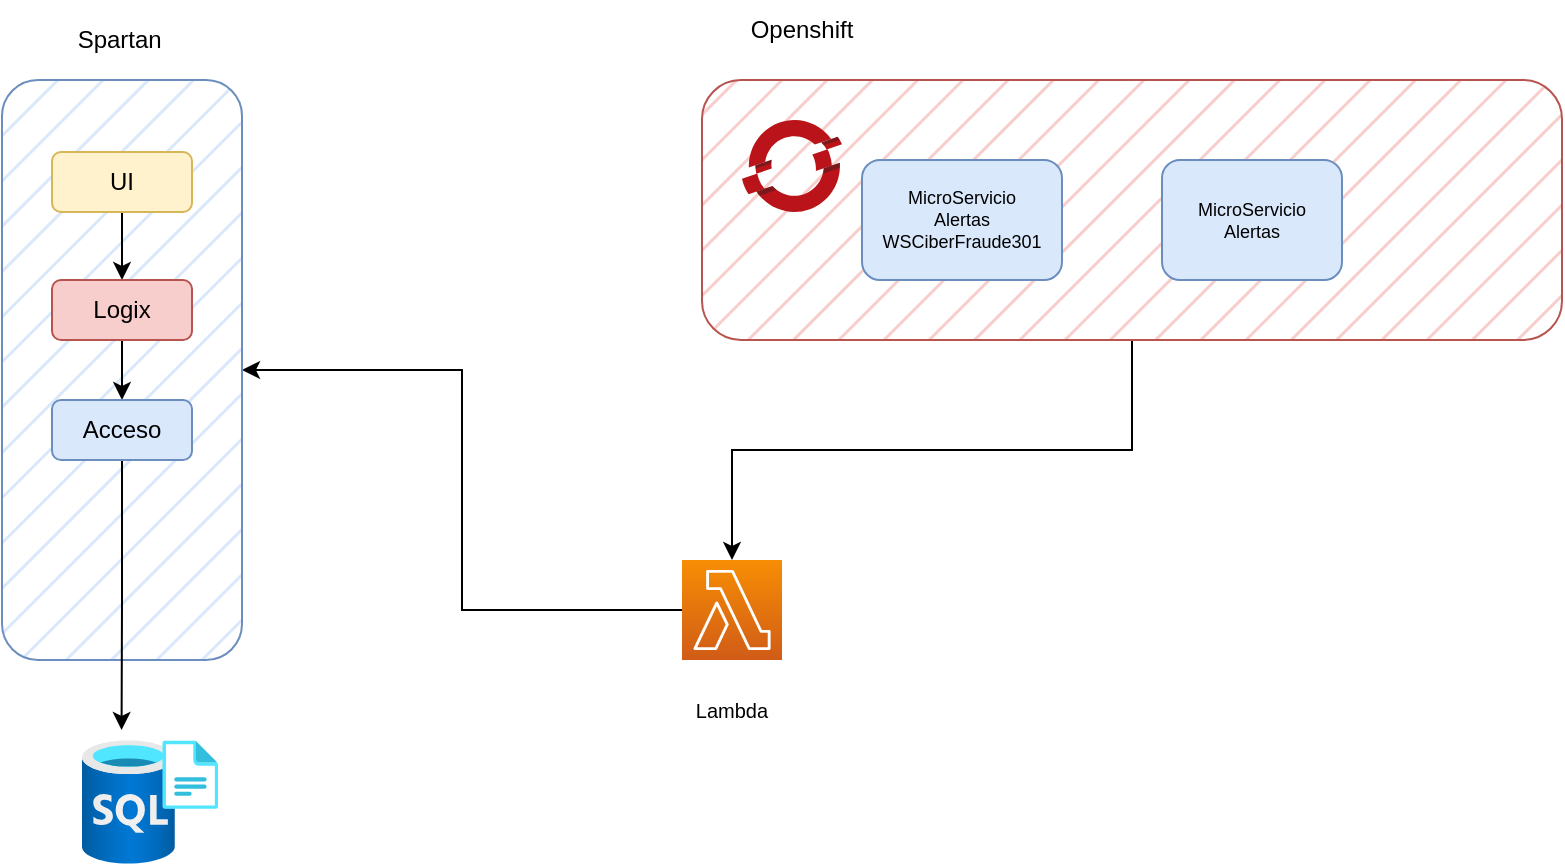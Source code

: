 <mxfile version="21.0.6" type="github">
  <diagram name="Página-1" id="qM4OqVSHpMiwkYs2nGsH">
    <mxGraphModel dx="1877" dy="581" grid="1" gridSize="10" guides="1" tooltips="1" connect="1" arrows="1" fold="1" page="1" pageScale="1" pageWidth="827" pageHeight="1169" math="0" shadow="0">
      <root>
        <mxCell id="0" />
        <mxCell id="1" parent="0" />
        <mxCell id="zWoiS3IFKv8DqLQWhOzp-7" style="edgeStyle=orthogonalEdgeStyle;rounded=0;orthogonalLoop=1;jettySize=auto;html=1;entryX=0.5;entryY=0;entryDx=0;entryDy=0;entryPerimeter=0;" edge="1" parent="1" source="2lVs8u2n1RN8bHbPqQJk-1" target="zWoiS3IFKv8DqLQWhOzp-2">
          <mxGeometry relative="1" as="geometry" />
        </mxCell>
        <mxCell id="2lVs8u2n1RN8bHbPqQJk-1" value="" style="rounded=1;whiteSpace=wrap;html=1;fillStyle=hatch;fillColor=#f8cecc;strokeColor=#b85450;" parent="1" vertex="1">
          <mxGeometry x="110" y="40" width="430" height="130" as="geometry" />
        </mxCell>
        <mxCell id="2lVs8u2n1RN8bHbPqQJk-2" value="" style="sketch=0;aspect=fixed;html=1;points=[];align=center;image;fontSize=12;image=img/lib/mscae/OpenShift.svg;" parent="1" vertex="1">
          <mxGeometry x="130" y="60" width="50" height="46" as="geometry" />
        </mxCell>
        <mxCell id="2lVs8u2n1RN8bHbPqQJk-3" value="MicroServicio&lt;br style=&quot;font-size: 9px;&quot;&gt;Alertas&lt;br style=&quot;font-size: 9px;&quot;&gt;WSCiberFraude301" style="rounded=1;whiteSpace=wrap;html=1;fillColor=#dae8fc;strokeColor=#6c8ebf;fontSize=9;" parent="1" vertex="1">
          <mxGeometry x="190" y="80" width="100" height="60" as="geometry" />
        </mxCell>
        <mxCell id="2lVs8u2n1RN8bHbPqQJk-4" value="MicroServicio&lt;br style=&quot;font-size: 9px;&quot;&gt;Alertas" style="rounded=1;whiteSpace=wrap;html=1;fillColor=#dae8fc;strokeColor=#6c8ebf;fontSize=9;" parent="1" vertex="1">
          <mxGeometry x="340" y="80" width="90" height="60" as="geometry" />
        </mxCell>
        <mxCell id="2lVs8u2n1RN8bHbPqQJk-5" value="Openshift" style="text;html=1;strokeColor=none;fillColor=none;align=center;verticalAlign=middle;whiteSpace=wrap;rounded=0;" parent="1" vertex="1">
          <mxGeometry x="130" width="60" height="30" as="geometry" />
        </mxCell>
        <mxCell id="zWoiS3IFKv8DqLQWhOzp-10" style="edgeStyle=orthogonalEdgeStyle;rounded=0;orthogonalLoop=1;jettySize=auto;html=1;" edge="1" parent="1" source="zWoiS3IFKv8DqLQWhOzp-2" target="zWoiS3IFKv8DqLQWhOzp-8">
          <mxGeometry relative="1" as="geometry" />
        </mxCell>
        <mxCell id="zWoiS3IFKv8DqLQWhOzp-2" value="" style="sketch=0;points=[[0,0,0],[0.25,0,0],[0.5,0,0],[0.75,0,0],[1,0,0],[0,1,0],[0.25,1,0],[0.5,1,0],[0.75,1,0],[1,1,0],[0,0.25,0],[0,0.5,0],[0,0.75,0],[1,0.25,0],[1,0.5,0],[1,0.75,0]];outlineConnect=0;fontColor=#232F3E;gradientColor=#F78E04;gradientDirection=north;fillColor=#D05C17;strokeColor=#ffffff;dashed=0;verticalLabelPosition=bottom;verticalAlign=top;align=center;html=1;fontSize=12;fontStyle=0;aspect=fixed;shape=mxgraph.aws4.resourceIcon;resIcon=mxgraph.aws4.lambda;" vertex="1" parent="1">
          <mxGeometry x="100" y="280" width="50" height="50" as="geometry" />
        </mxCell>
        <mxCell id="zWoiS3IFKv8DqLQWhOzp-5" value="Lambda" style="text;html=1;strokeColor=none;fillColor=none;align=center;verticalAlign=middle;whiteSpace=wrap;rounded=0;fontSize=10;" vertex="1" parent="1">
          <mxGeometry x="95" y="340" width="60" height="30" as="geometry" />
        </mxCell>
        <mxCell id="zWoiS3IFKv8DqLQWhOzp-8" value="" style="rounded=1;whiteSpace=wrap;html=1;fillColor=#dae8fc;strokeColor=#6c8ebf;fillStyle=hatch;" vertex="1" parent="1">
          <mxGeometry x="-240" y="40" width="120" height="290" as="geometry" />
        </mxCell>
        <mxCell id="zWoiS3IFKv8DqLQWhOzp-9" value="Spartan&amp;nbsp;" style="text;html=1;align=center;verticalAlign=middle;resizable=0;points=[];autosize=1;strokeColor=none;fillColor=none;" vertex="1" parent="1">
          <mxGeometry x="-215" y="5" width="70" height="30" as="geometry" />
        </mxCell>
        <mxCell id="zWoiS3IFKv8DqLQWhOzp-18" style="edgeStyle=orthogonalEdgeStyle;rounded=0;orthogonalLoop=1;jettySize=auto;html=1;entryX=0.5;entryY=0;entryDx=0;entryDy=0;" edge="1" parent="1" source="zWoiS3IFKv8DqLQWhOzp-12" target="zWoiS3IFKv8DqLQWhOzp-13">
          <mxGeometry relative="1" as="geometry" />
        </mxCell>
        <mxCell id="zWoiS3IFKv8DqLQWhOzp-12" value="UI" style="rounded=1;whiteSpace=wrap;html=1;fillColor=#fff2cc;strokeColor=#d6b656;" vertex="1" parent="1">
          <mxGeometry x="-215" y="76" width="70" height="30" as="geometry" />
        </mxCell>
        <mxCell id="zWoiS3IFKv8DqLQWhOzp-17" style="edgeStyle=orthogonalEdgeStyle;rounded=0;orthogonalLoop=1;jettySize=auto;html=1;entryX=0.5;entryY=0;entryDx=0;entryDy=0;" edge="1" parent="1" source="zWoiS3IFKv8DqLQWhOzp-13" target="zWoiS3IFKv8DqLQWhOzp-14">
          <mxGeometry relative="1" as="geometry" />
        </mxCell>
        <mxCell id="zWoiS3IFKv8DqLQWhOzp-13" value="Logix" style="rounded=1;whiteSpace=wrap;html=1;fillColor=#f8cecc;strokeColor=#b85450;" vertex="1" parent="1">
          <mxGeometry x="-215" y="140" width="70" height="30" as="geometry" />
        </mxCell>
        <mxCell id="zWoiS3IFKv8DqLQWhOzp-16" style="edgeStyle=orthogonalEdgeStyle;rounded=0;orthogonalLoop=1;jettySize=auto;html=1;entryX=0.291;entryY=-0.081;entryDx=0;entryDy=0;entryPerimeter=0;" edge="1" parent="1" source="zWoiS3IFKv8DqLQWhOzp-14" target="zWoiS3IFKv8DqLQWhOzp-15">
          <mxGeometry relative="1" as="geometry" />
        </mxCell>
        <mxCell id="zWoiS3IFKv8DqLQWhOzp-14" value="Acceso" style="rounded=1;whiteSpace=wrap;html=1;fillColor=#dae8fc;strokeColor=#6c8ebf;" vertex="1" parent="1">
          <mxGeometry x="-215" y="200" width="70" height="30" as="geometry" />
        </mxCell>
        <mxCell id="zWoiS3IFKv8DqLQWhOzp-15" value="" style="aspect=fixed;html=1;points=[];align=center;image;fontSize=12;image=img/lib/azure2/databases/SQL_Server_Registries.svg;" vertex="1" parent="1">
          <mxGeometry x="-200" y="370" width="68" height="62" as="geometry" />
        </mxCell>
      </root>
    </mxGraphModel>
  </diagram>
</mxfile>
